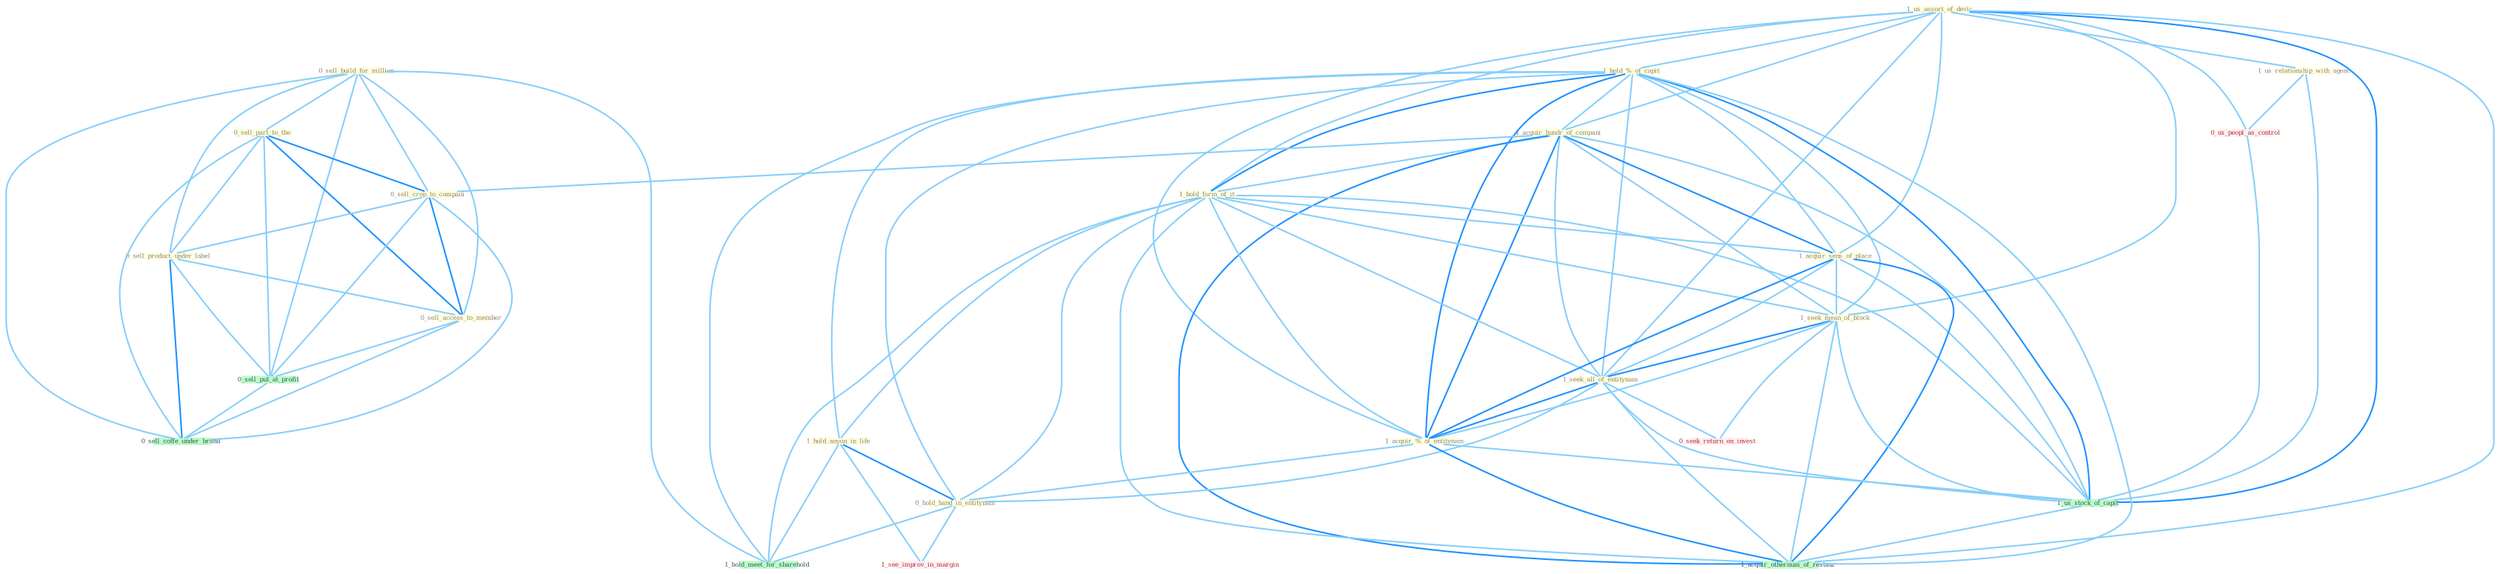 Graph G{ 
    node
    [shape=polygon,style=filled,width=.5,height=.06,color="#BDFCC9",fixedsize=true,fontsize=4,
    fontcolor="#2f4f4f"];
    {node
    [color="#ffffe0", fontcolor="#8b7d6b"] "0_sell_build_for_million " "1_us_assort_of_devic " "1_hold_%_of_capit " "1_acquir_hundr_of_compani " "1_hold_form_of_it " "1_acquir_sens_of_place " "1_seek_mean_of_block " "0_sell_part_to_the " "1_seek_all_of_entitynam " "0_sell_crop_to_compani " "1_acquir_%_of_entitynam " "1_hold_anyon_in_life " "1_us_relationship_with_agenc " "0_sell_product_under_label " "0_hold_hand_in_entitynam " "0_sell_access_to_member "}
{node [color="#fff0f5", fontcolor="#b22222"] "0_us_peopl_as_control " "0_seek_return_on_invest " "1_see_improv_in_margin "}
edge [color="#B0E2FF"];

	"0_sell_build_for_million " -- "0_sell_part_to_the " [w="1", color="#87cefa" ];
	"0_sell_build_for_million " -- "0_sell_crop_to_compani " [w="1", color="#87cefa" ];
	"0_sell_build_for_million " -- "0_sell_product_under_label " [w="1", color="#87cefa" ];
	"0_sell_build_for_million " -- "0_sell_access_to_member " [w="1", color="#87cefa" ];
	"0_sell_build_for_million " -- "0_sell_put_at_profit " [w="1", color="#87cefa" ];
	"0_sell_build_for_million " -- "0_sell_coffe_under_brand " [w="1", color="#87cefa" ];
	"0_sell_build_for_million " -- "1_hold_meet_for_sharehold " [w="1", color="#87cefa" ];
	"1_us_assort_of_devic " -- "1_hold_%_of_capit " [w="1", color="#87cefa" ];
	"1_us_assort_of_devic " -- "1_acquir_hundr_of_compani " [w="1", color="#87cefa" ];
	"1_us_assort_of_devic " -- "1_hold_form_of_it " [w="1", color="#87cefa" ];
	"1_us_assort_of_devic " -- "1_acquir_sens_of_place " [w="1", color="#87cefa" ];
	"1_us_assort_of_devic " -- "1_seek_mean_of_block " [w="1", color="#87cefa" ];
	"1_us_assort_of_devic " -- "1_seek_all_of_entitynam " [w="1", color="#87cefa" ];
	"1_us_assort_of_devic " -- "1_acquir_%_of_entitynam " [w="1", color="#87cefa" ];
	"1_us_assort_of_devic " -- "1_us_relationship_with_agenc " [w="1", color="#87cefa" ];
	"1_us_assort_of_devic " -- "0_us_peopl_as_control " [w="1", color="#87cefa" ];
	"1_us_assort_of_devic " -- "1_us_stock_of_capit " [w="2", color="#1e90ff" , len=0.8];
	"1_us_assort_of_devic " -- "1_acquir_othernum_of_restaur " [w="1", color="#87cefa" ];
	"1_hold_%_of_capit " -- "1_acquir_hundr_of_compani " [w="1", color="#87cefa" ];
	"1_hold_%_of_capit " -- "1_hold_form_of_it " [w="2", color="#1e90ff" , len=0.8];
	"1_hold_%_of_capit " -- "1_acquir_sens_of_place " [w="1", color="#87cefa" ];
	"1_hold_%_of_capit " -- "1_seek_mean_of_block " [w="1", color="#87cefa" ];
	"1_hold_%_of_capit " -- "1_seek_all_of_entitynam " [w="1", color="#87cefa" ];
	"1_hold_%_of_capit " -- "1_acquir_%_of_entitynam " [w="2", color="#1e90ff" , len=0.8];
	"1_hold_%_of_capit " -- "1_hold_anyon_in_life " [w="1", color="#87cefa" ];
	"1_hold_%_of_capit " -- "0_hold_hand_in_entitynam " [w="1", color="#87cefa" ];
	"1_hold_%_of_capit " -- "1_us_stock_of_capit " [w="2", color="#1e90ff" , len=0.8];
	"1_hold_%_of_capit " -- "1_hold_meet_for_sharehold " [w="1", color="#87cefa" ];
	"1_hold_%_of_capit " -- "1_acquir_othernum_of_restaur " [w="1", color="#87cefa" ];
	"1_acquir_hundr_of_compani " -- "1_hold_form_of_it " [w="1", color="#87cefa" ];
	"1_acquir_hundr_of_compani " -- "1_acquir_sens_of_place " [w="2", color="#1e90ff" , len=0.8];
	"1_acquir_hundr_of_compani " -- "1_seek_mean_of_block " [w="1", color="#87cefa" ];
	"1_acquir_hundr_of_compani " -- "1_seek_all_of_entitynam " [w="1", color="#87cefa" ];
	"1_acquir_hundr_of_compani " -- "0_sell_crop_to_compani " [w="1", color="#87cefa" ];
	"1_acquir_hundr_of_compani " -- "1_acquir_%_of_entitynam " [w="2", color="#1e90ff" , len=0.8];
	"1_acquir_hundr_of_compani " -- "1_us_stock_of_capit " [w="1", color="#87cefa" ];
	"1_acquir_hundr_of_compani " -- "1_acquir_othernum_of_restaur " [w="2", color="#1e90ff" , len=0.8];
	"1_hold_form_of_it " -- "1_acquir_sens_of_place " [w="1", color="#87cefa" ];
	"1_hold_form_of_it " -- "1_seek_mean_of_block " [w="1", color="#87cefa" ];
	"1_hold_form_of_it " -- "1_seek_all_of_entitynam " [w="1", color="#87cefa" ];
	"1_hold_form_of_it " -- "1_acquir_%_of_entitynam " [w="1", color="#87cefa" ];
	"1_hold_form_of_it " -- "1_hold_anyon_in_life " [w="1", color="#87cefa" ];
	"1_hold_form_of_it " -- "0_hold_hand_in_entitynam " [w="1", color="#87cefa" ];
	"1_hold_form_of_it " -- "1_us_stock_of_capit " [w="1", color="#87cefa" ];
	"1_hold_form_of_it " -- "1_hold_meet_for_sharehold " [w="1", color="#87cefa" ];
	"1_hold_form_of_it " -- "1_acquir_othernum_of_restaur " [w="1", color="#87cefa" ];
	"1_acquir_sens_of_place " -- "1_seek_mean_of_block " [w="1", color="#87cefa" ];
	"1_acquir_sens_of_place " -- "1_seek_all_of_entitynam " [w="1", color="#87cefa" ];
	"1_acquir_sens_of_place " -- "1_acquir_%_of_entitynam " [w="2", color="#1e90ff" , len=0.8];
	"1_acquir_sens_of_place " -- "1_us_stock_of_capit " [w="1", color="#87cefa" ];
	"1_acquir_sens_of_place " -- "1_acquir_othernum_of_restaur " [w="2", color="#1e90ff" , len=0.8];
	"1_seek_mean_of_block " -- "1_seek_all_of_entitynam " [w="2", color="#1e90ff" , len=0.8];
	"1_seek_mean_of_block " -- "1_acquir_%_of_entitynam " [w="1", color="#87cefa" ];
	"1_seek_mean_of_block " -- "0_seek_return_on_invest " [w="1", color="#87cefa" ];
	"1_seek_mean_of_block " -- "1_us_stock_of_capit " [w="1", color="#87cefa" ];
	"1_seek_mean_of_block " -- "1_acquir_othernum_of_restaur " [w="1", color="#87cefa" ];
	"0_sell_part_to_the " -- "0_sell_crop_to_compani " [w="2", color="#1e90ff" , len=0.8];
	"0_sell_part_to_the " -- "0_sell_product_under_label " [w="1", color="#87cefa" ];
	"0_sell_part_to_the " -- "0_sell_access_to_member " [w="2", color="#1e90ff" , len=0.8];
	"0_sell_part_to_the " -- "0_sell_put_at_profit " [w="1", color="#87cefa" ];
	"0_sell_part_to_the " -- "0_sell_coffe_under_brand " [w="1", color="#87cefa" ];
	"1_seek_all_of_entitynam " -- "1_acquir_%_of_entitynam " [w="2", color="#1e90ff" , len=0.8];
	"1_seek_all_of_entitynam " -- "0_hold_hand_in_entitynam " [w="1", color="#87cefa" ];
	"1_seek_all_of_entitynam " -- "0_seek_return_on_invest " [w="1", color="#87cefa" ];
	"1_seek_all_of_entitynam " -- "1_us_stock_of_capit " [w="1", color="#87cefa" ];
	"1_seek_all_of_entitynam " -- "1_acquir_othernum_of_restaur " [w="1", color="#87cefa" ];
	"0_sell_crop_to_compani " -- "0_sell_product_under_label " [w="1", color="#87cefa" ];
	"0_sell_crop_to_compani " -- "0_sell_access_to_member " [w="2", color="#1e90ff" , len=0.8];
	"0_sell_crop_to_compani " -- "0_sell_put_at_profit " [w="1", color="#87cefa" ];
	"0_sell_crop_to_compani " -- "0_sell_coffe_under_brand " [w="1", color="#87cefa" ];
	"1_acquir_%_of_entitynam " -- "0_hold_hand_in_entitynam " [w="1", color="#87cefa" ];
	"1_acquir_%_of_entitynam " -- "1_us_stock_of_capit " [w="1", color="#87cefa" ];
	"1_acquir_%_of_entitynam " -- "1_acquir_othernum_of_restaur " [w="2", color="#1e90ff" , len=0.8];
	"1_hold_anyon_in_life " -- "0_hold_hand_in_entitynam " [w="2", color="#1e90ff" , len=0.8];
	"1_hold_anyon_in_life " -- "1_see_improv_in_margin " [w="1", color="#87cefa" ];
	"1_hold_anyon_in_life " -- "1_hold_meet_for_sharehold " [w="1", color="#87cefa" ];
	"1_us_relationship_with_agenc " -- "0_us_peopl_as_control " [w="1", color="#87cefa" ];
	"1_us_relationship_with_agenc " -- "1_us_stock_of_capit " [w="1", color="#87cefa" ];
	"0_sell_product_under_label " -- "0_sell_access_to_member " [w="1", color="#87cefa" ];
	"0_sell_product_under_label " -- "0_sell_put_at_profit " [w="1", color="#87cefa" ];
	"0_sell_product_under_label " -- "0_sell_coffe_under_brand " [w="2", color="#1e90ff" , len=0.8];
	"0_hold_hand_in_entitynam " -- "1_see_improv_in_margin " [w="1", color="#87cefa" ];
	"0_hold_hand_in_entitynam " -- "1_hold_meet_for_sharehold " [w="1", color="#87cefa" ];
	"0_sell_access_to_member " -- "0_sell_put_at_profit " [w="1", color="#87cefa" ];
	"0_sell_access_to_member " -- "0_sell_coffe_under_brand " [w="1", color="#87cefa" ];
	"0_us_peopl_as_control " -- "1_us_stock_of_capit " [w="1", color="#87cefa" ];
	"0_sell_put_at_profit " -- "0_sell_coffe_under_brand " [w="1", color="#87cefa" ];
	"1_us_stock_of_capit " -- "1_acquir_othernum_of_restaur " [w="1", color="#87cefa" ];
}